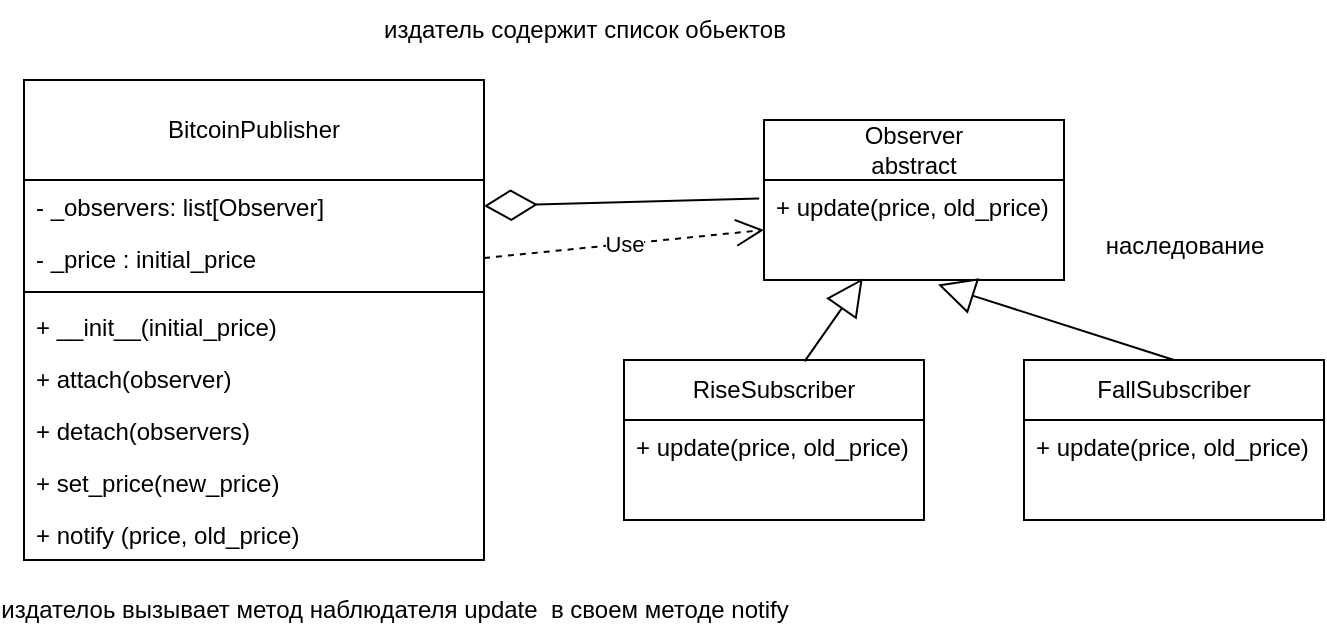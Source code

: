 <mxfile version="28.1.2">
  <diagram name="Page-1" id="psXKA5NGNJkF1hDM0pG6">
    <mxGraphModel dx="793" dy="822" grid="1" gridSize="10" guides="1" tooltips="1" connect="1" arrows="1" fold="1" page="1" pageScale="1" pageWidth="850" pageHeight="1100" math="0" shadow="0">
      <root>
        <mxCell id="0" />
        <mxCell id="1" parent="0" />
        <mxCell id="RNTuodJ9hTrPmfwlARJn-1" value="&lt;div&gt;Observer&lt;/div&gt;&lt;div&gt;abstract&lt;/div&gt;" style="swimlane;fontStyle=0;childLayout=stackLayout;horizontal=1;startSize=30;fillColor=none;horizontalStack=0;resizeParent=1;resizeParentMax=0;resizeLast=0;collapsible=1;marginBottom=0;whiteSpace=wrap;html=1;" vertex="1" parent="1">
          <mxGeometry x="480" y="200" width="150" height="80" as="geometry" />
        </mxCell>
        <mxCell id="RNTuodJ9hTrPmfwlARJn-2" value="+ update(price, old_price)" style="text;strokeColor=none;fillColor=none;align=left;verticalAlign=top;spacingLeft=4;spacingRight=4;overflow=hidden;rotatable=0;points=[[0,0.5],[1,0.5]];portConstraint=eastwest;whiteSpace=wrap;html=1;" vertex="1" parent="RNTuodJ9hTrPmfwlARJn-1">
          <mxGeometry y="30" width="150" height="50" as="geometry" />
        </mxCell>
        <mxCell id="RNTuodJ9hTrPmfwlARJn-3" value="BitcoinPublisher" style="swimlane;fontStyle=0;childLayout=stackLayout;horizontal=1;startSize=50;fillColor=none;horizontalStack=0;resizeParent=1;resizeParentMax=0;resizeLast=0;collapsible=1;marginBottom=0;whiteSpace=wrap;html=1;" vertex="1" parent="1">
          <mxGeometry x="110" y="180" width="230" height="240" as="geometry" />
        </mxCell>
        <mxCell id="RNTuodJ9hTrPmfwlARJn-4" value="- _observers: list[Observer]" style="text;strokeColor=none;fillColor=none;align=left;verticalAlign=top;spacingLeft=4;spacingRight=4;overflow=hidden;rotatable=0;points=[[0,0.5],[1,0.5]];portConstraint=eastwest;whiteSpace=wrap;html=1;" vertex="1" parent="RNTuodJ9hTrPmfwlARJn-3">
          <mxGeometry y="50" width="230" height="26" as="geometry" />
        </mxCell>
        <mxCell id="RNTuodJ9hTrPmfwlARJn-9" value="- _price : initial_price" style="text;strokeColor=none;fillColor=none;align=left;verticalAlign=top;spacingLeft=4;spacingRight=4;overflow=hidden;rotatable=0;points=[[0,0.5],[1,0.5]];portConstraint=eastwest;whiteSpace=wrap;html=1;" vertex="1" parent="RNTuodJ9hTrPmfwlARJn-3">
          <mxGeometry y="76" width="230" height="26" as="geometry" />
        </mxCell>
        <mxCell id="RNTuodJ9hTrPmfwlARJn-5" value="" style="line;strokeWidth=1;fillColor=none;align=left;verticalAlign=middle;spacingTop=-1;spacingLeft=3;spacingRight=3;rotatable=0;labelPosition=right;points=[];portConstraint=eastwest;strokeColor=inherit;" vertex="1" parent="RNTuodJ9hTrPmfwlARJn-3">
          <mxGeometry y="102" width="230" height="8" as="geometry" />
        </mxCell>
        <mxCell id="RNTuodJ9hTrPmfwlARJn-6" value="+ __init__(initial_price)" style="text;strokeColor=none;fillColor=none;align=left;verticalAlign=top;spacingLeft=4;spacingRight=4;overflow=hidden;rotatable=0;points=[[0,0.5],[1,0.5]];portConstraint=eastwest;whiteSpace=wrap;html=1;" vertex="1" parent="RNTuodJ9hTrPmfwlARJn-3">
          <mxGeometry y="110" width="230" height="26" as="geometry" />
        </mxCell>
        <mxCell id="RNTuodJ9hTrPmfwlARJn-7" value="+ attach(observer)" style="text;strokeColor=none;fillColor=none;align=left;verticalAlign=top;spacingLeft=4;spacingRight=4;overflow=hidden;rotatable=0;points=[[0,0.5],[1,0.5]];portConstraint=eastwest;whiteSpace=wrap;html=1;" vertex="1" parent="RNTuodJ9hTrPmfwlARJn-3">
          <mxGeometry y="136" width="230" height="26" as="geometry" />
        </mxCell>
        <mxCell id="RNTuodJ9hTrPmfwlARJn-8" value="+ detach(observers)" style="text;strokeColor=none;fillColor=none;align=left;verticalAlign=top;spacingLeft=4;spacingRight=4;overflow=hidden;rotatable=0;points=[[0,0.5],[1,0.5]];portConstraint=eastwest;whiteSpace=wrap;html=1;" vertex="1" parent="RNTuodJ9hTrPmfwlARJn-3">
          <mxGeometry y="162" width="230" height="26" as="geometry" />
        </mxCell>
        <mxCell id="RNTuodJ9hTrPmfwlARJn-10" value="+ set_price(new_price)" style="text;strokeColor=none;fillColor=none;align=left;verticalAlign=top;spacingLeft=4;spacingRight=4;overflow=hidden;rotatable=0;points=[[0,0.5],[1,0.5]];portConstraint=eastwest;whiteSpace=wrap;html=1;" vertex="1" parent="RNTuodJ9hTrPmfwlARJn-3">
          <mxGeometry y="188" width="230" height="26" as="geometry" />
        </mxCell>
        <mxCell id="RNTuodJ9hTrPmfwlARJn-11" value="+ notify (price, old_price)" style="text;strokeColor=none;fillColor=none;align=left;verticalAlign=top;spacingLeft=4;spacingRight=4;overflow=hidden;rotatable=0;points=[[0,0.5],[1,0.5]];portConstraint=eastwest;whiteSpace=wrap;html=1;" vertex="1" parent="RNTuodJ9hTrPmfwlARJn-3">
          <mxGeometry y="214" width="230" height="26" as="geometry" />
        </mxCell>
        <mxCell id="RNTuodJ9hTrPmfwlARJn-21" value="FallSubscriber" style="swimlane;fontStyle=0;childLayout=stackLayout;horizontal=1;startSize=30;fillColor=none;horizontalStack=0;resizeParent=1;resizeParentMax=0;resizeLast=0;collapsible=1;marginBottom=0;whiteSpace=wrap;html=1;" vertex="1" parent="1">
          <mxGeometry x="610" y="320" width="150" height="80" as="geometry" />
        </mxCell>
        <mxCell id="RNTuodJ9hTrPmfwlARJn-22" value="+ update(price, old_price)" style="text;strokeColor=none;fillColor=none;align=left;verticalAlign=top;spacingLeft=4;spacingRight=4;overflow=hidden;rotatable=0;points=[[0,0.5],[1,0.5]];portConstraint=eastwest;whiteSpace=wrap;html=1;" vertex="1" parent="RNTuodJ9hTrPmfwlARJn-21">
          <mxGeometry y="30" width="150" height="50" as="geometry" />
        </mxCell>
        <mxCell id="RNTuodJ9hTrPmfwlARJn-23" value="RiseSubscriber" style="swimlane;fontStyle=0;childLayout=stackLayout;horizontal=1;startSize=30;fillColor=none;horizontalStack=0;resizeParent=1;resizeParentMax=0;resizeLast=0;collapsible=1;marginBottom=0;whiteSpace=wrap;html=1;" vertex="1" parent="1">
          <mxGeometry x="410" y="320" width="150" height="80" as="geometry" />
        </mxCell>
        <mxCell id="RNTuodJ9hTrPmfwlARJn-24" value="+ update(price, old_price)" style="text;strokeColor=none;fillColor=none;align=left;verticalAlign=top;spacingLeft=4;spacingRight=4;overflow=hidden;rotatable=0;points=[[0,0.5],[1,0.5]];portConstraint=eastwest;whiteSpace=wrap;html=1;" vertex="1" parent="RNTuodJ9hTrPmfwlARJn-23">
          <mxGeometry y="30" width="150" height="50" as="geometry" />
        </mxCell>
        <mxCell id="RNTuodJ9hTrPmfwlARJn-26" value="" style="endArrow=block;endSize=16;endFill=0;html=1;rounded=0;entryX=0.329;entryY=0.984;entryDx=0;entryDy=0;entryPerimeter=0;exitX=0.602;exitY=0.009;exitDx=0;exitDy=0;exitPerimeter=0;" edge="1" parent="1" source="RNTuodJ9hTrPmfwlARJn-23" target="RNTuodJ9hTrPmfwlARJn-2">
          <mxGeometry width="160" relative="1" as="geometry">
            <mxPoint x="240" y="680" as="sourcePoint" />
            <mxPoint x="400" y="680" as="targetPoint" />
          </mxGeometry>
        </mxCell>
        <mxCell id="RNTuodJ9hTrPmfwlARJn-28" value="" style="endArrow=block;endSize=16;endFill=0;html=1;rounded=0;entryX=0.58;entryY=1.046;entryDx=0;entryDy=0;entryPerimeter=0;exitX=0.5;exitY=0;exitDx=0;exitDy=0;" edge="1" parent="1" source="RNTuodJ9hTrPmfwlARJn-21" target="RNTuodJ9hTrPmfwlARJn-2">
          <mxGeometry width="160" relative="1" as="geometry">
            <mxPoint x="530" y="512" as="sourcePoint" />
            <mxPoint x="559" y="470" as="targetPoint" />
          </mxGeometry>
        </mxCell>
        <mxCell id="RNTuodJ9hTrPmfwlARJn-29" value="наследование" style="text;html=1;align=center;verticalAlign=middle;resizable=0;points=[];autosize=1;strokeColor=none;fillColor=none;" vertex="1" parent="1">
          <mxGeometry x="645" y="248" width="90" height="30" as="geometry" />
        </mxCell>
        <mxCell id="RNTuodJ9hTrPmfwlARJn-30" value="" style="endArrow=diamondThin;endFill=0;endSize=24;html=1;rounded=0;entryX=1;entryY=0.5;entryDx=0;entryDy=0;exitX=-0.016;exitY=0.184;exitDx=0;exitDy=0;exitPerimeter=0;" edge="1" parent="1" source="RNTuodJ9hTrPmfwlARJn-2" target="RNTuodJ9hTrPmfwlARJn-4">
          <mxGeometry width="160" relative="1" as="geometry">
            <mxPoint x="420" y="420" as="sourcePoint" />
            <mxPoint x="580" y="420" as="targetPoint" />
          </mxGeometry>
        </mxCell>
        <mxCell id="RNTuodJ9hTrPmfwlARJn-31" value="издатель содержит список обьектов" style="text;html=1;align=center;verticalAlign=middle;resizable=0;points=[];autosize=1;strokeColor=none;fillColor=none;" vertex="1" parent="1">
          <mxGeometry x="290" y="140" width="200" height="30" as="geometry" />
        </mxCell>
        <mxCell id="RNTuodJ9hTrPmfwlARJn-32" value="Use" style="endArrow=open;endSize=12;dashed=1;html=1;rounded=0;exitX=1;exitY=0.5;exitDx=0;exitDy=0;entryX=0;entryY=0.5;entryDx=0;entryDy=0;" edge="1" parent="1" source="RNTuodJ9hTrPmfwlARJn-9" target="RNTuodJ9hTrPmfwlARJn-2">
          <mxGeometry width="160" relative="1" as="geometry">
            <mxPoint x="420" y="420" as="sourcePoint" />
            <mxPoint x="580" y="420" as="targetPoint" />
          </mxGeometry>
        </mxCell>
        <mxCell id="RNTuodJ9hTrPmfwlARJn-33" value="издателоь вызывает метод наблюдателя update&amp;nbsp; в своем методе notify" style="text;html=1;align=center;verticalAlign=middle;resizable=0;points=[];autosize=1;strokeColor=none;fillColor=none;" vertex="1" parent="1">
          <mxGeometry x="110" y="430" width="370" height="30" as="geometry" />
        </mxCell>
      </root>
    </mxGraphModel>
  </diagram>
</mxfile>
